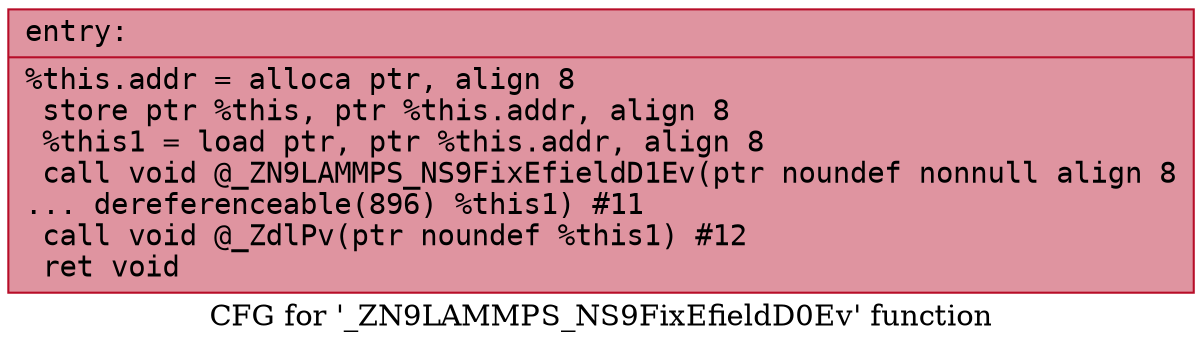 digraph "CFG for '_ZN9LAMMPS_NS9FixEfieldD0Ev' function" {
	label="CFG for '_ZN9LAMMPS_NS9FixEfieldD0Ev' function";

	Node0x5618d4d1b380 [shape=record,color="#b70d28ff", style=filled, fillcolor="#b70d2870" fontname="Courier",label="{entry:\l|  %this.addr = alloca ptr, align 8\l  store ptr %this, ptr %this.addr, align 8\l  %this1 = load ptr, ptr %this.addr, align 8\l  call void @_ZN9LAMMPS_NS9FixEfieldD1Ev(ptr noundef nonnull align 8\l... dereferenceable(896) %this1) #11\l  call void @_ZdlPv(ptr noundef %this1) #12\l  ret void\l}"];
}
